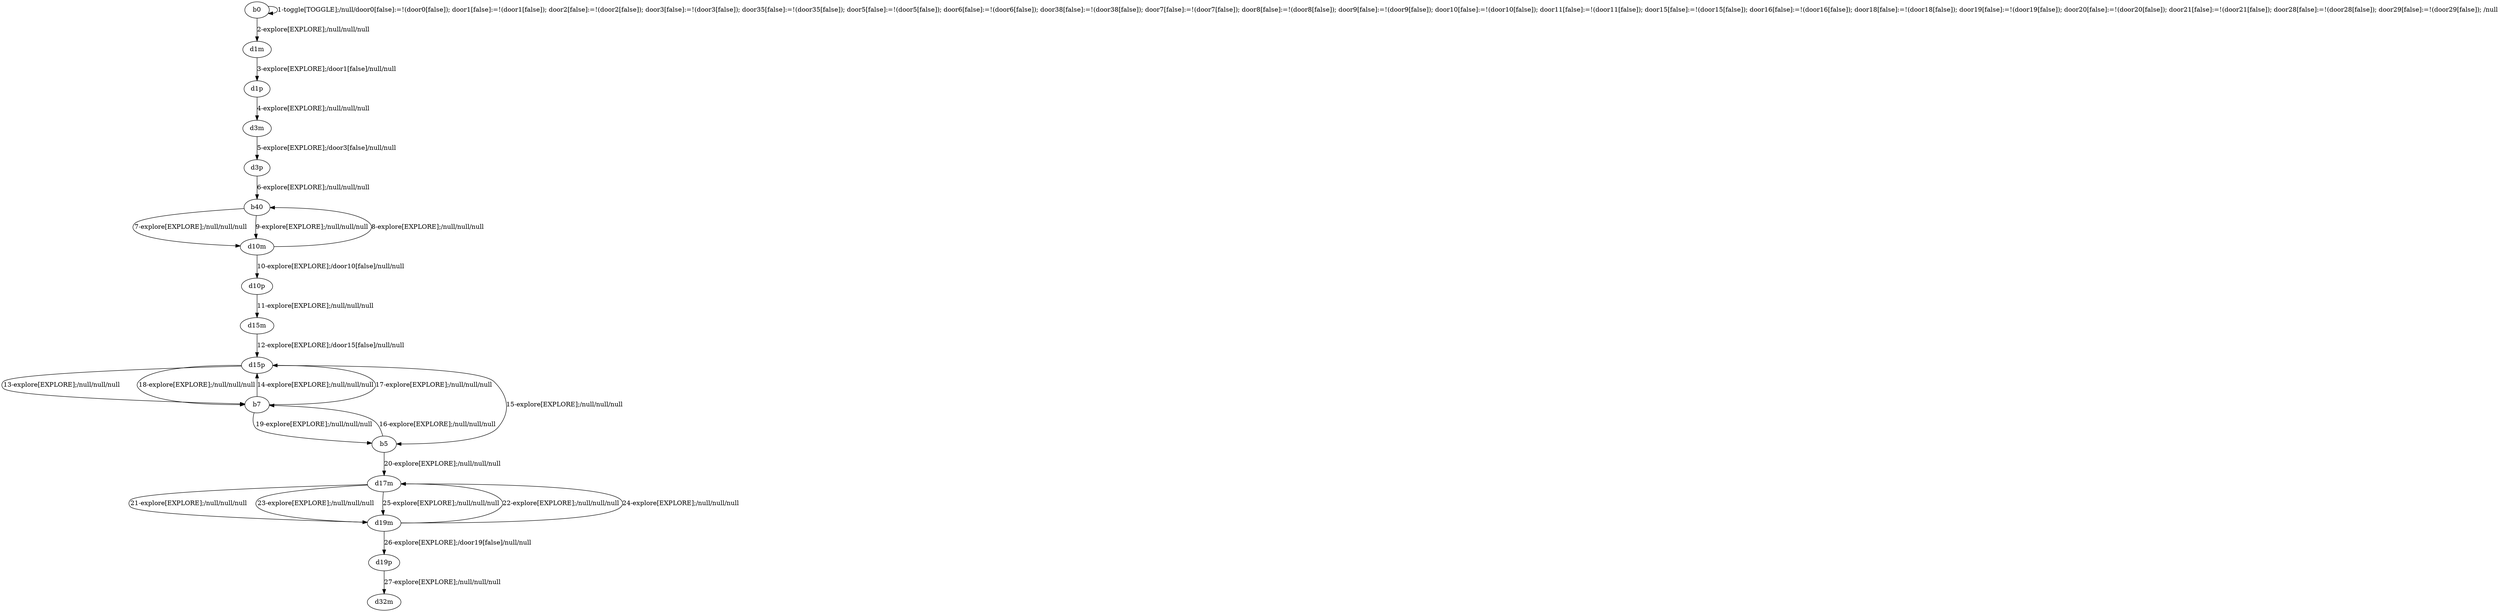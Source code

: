 # Total number of goals covered by this test: 4
# b5 --> d17m
# d17m --> d19m
# b7 --> d15p
# d15p --> b7

digraph g {
"b0" -> "b0" [label = "1-toggle[TOGGLE];/null/door0[false]:=!(door0[false]); door1[false]:=!(door1[false]); door2[false]:=!(door2[false]); door3[false]:=!(door3[false]); door35[false]:=!(door35[false]); door5[false]:=!(door5[false]); door6[false]:=!(door6[false]); door38[false]:=!(door38[false]); door7[false]:=!(door7[false]); door8[false]:=!(door8[false]); door9[false]:=!(door9[false]); door10[false]:=!(door10[false]); door11[false]:=!(door11[false]); door15[false]:=!(door15[false]); door16[false]:=!(door16[false]); door18[false]:=!(door18[false]); door19[false]:=!(door19[false]); door20[false]:=!(door20[false]); door21[false]:=!(door21[false]); door28[false]:=!(door28[false]); door29[false]:=!(door29[false]); /null"];
"b0" -> "d1m" [label = "2-explore[EXPLORE];/null/null/null"];
"d1m" -> "d1p" [label = "3-explore[EXPLORE];/door1[false]/null/null"];
"d1p" -> "d3m" [label = "4-explore[EXPLORE];/null/null/null"];
"d3m" -> "d3p" [label = "5-explore[EXPLORE];/door3[false]/null/null"];
"d3p" -> "b40" [label = "6-explore[EXPLORE];/null/null/null"];
"b40" -> "d10m" [label = "7-explore[EXPLORE];/null/null/null"];
"d10m" -> "b40" [label = "8-explore[EXPLORE];/null/null/null"];
"b40" -> "d10m" [label = "9-explore[EXPLORE];/null/null/null"];
"d10m" -> "d10p" [label = "10-explore[EXPLORE];/door10[false]/null/null"];
"d10p" -> "d15m" [label = "11-explore[EXPLORE];/null/null/null"];
"d15m" -> "d15p" [label = "12-explore[EXPLORE];/door15[false]/null/null"];
"d15p" -> "b7" [label = "13-explore[EXPLORE];/null/null/null"];
"b7" -> "d15p" [label = "14-explore[EXPLORE];/null/null/null"];
"d15p" -> "b5" [label = "15-explore[EXPLORE];/null/null/null"];
"b5" -> "b7" [label = "16-explore[EXPLORE];/null/null/null"];
"b7" -> "d15p" [label = "17-explore[EXPLORE];/null/null/null"];
"d15p" -> "b7" [label = "18-explore[EXPLORE];/null/null/null"];
"b7" -> "b5" [label = "19-explore[EXPLORE];/null/null/null"];
"b5" -> "d17m" [label = "20-explore[EXPLORE];/null/null/null"];
"d17m" -> "d19m" [label = "21-explore[EXPLORE];/null/null/null"];
"d19m" -> "d17m" [label = "22-explore[EXPLORE];/null/null/null"];
"d17m" -> "d19m" [label = "23-explore[EXPLORE];/null/null/null"];
"d19m" -> "d17m" [label = "24-explore[EXPLORE];/null/null/null"];
"d17m" -> "d19m" [label = "25-explore[EXPLORE];/null/null/null"];
"d19m" -> "d19p" [label = "26-explore[EXPLORE];/door19[false]/null/null"];
"d19p" -> "d32m" [label = "27-explore[EXPLORE];/null/null/null"];
}